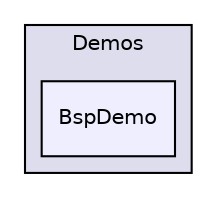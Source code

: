 digraph "bullet/bullet-2.82-r2704/Demos/BspDemo" {
  compound=true
  node [ fontsize="10", fontname="Helvetica"];
  edge [ labelfontsize="10", labelfontname="Helvetica"];
  subgraph clusterdir_fbeee990c6fb95278eb756dfe9f9c37f {
    graph [ bgcolor="#ddddee", pencolor="black", label="Demos" fontname="Helvetica", fontsize="10", URL="dir_fbeee990c6fb95278eb756dfe9f9c37f.html"]
  dir_5b175b73d6eb57364bce39254f6144ba [shape=box, label="BspDemo", style="filled", fillcolor="#eeeeff", pencolor="black", URL="dir_5b175b73d6eb57364bce39254f6144ba.html"];
  }
}
